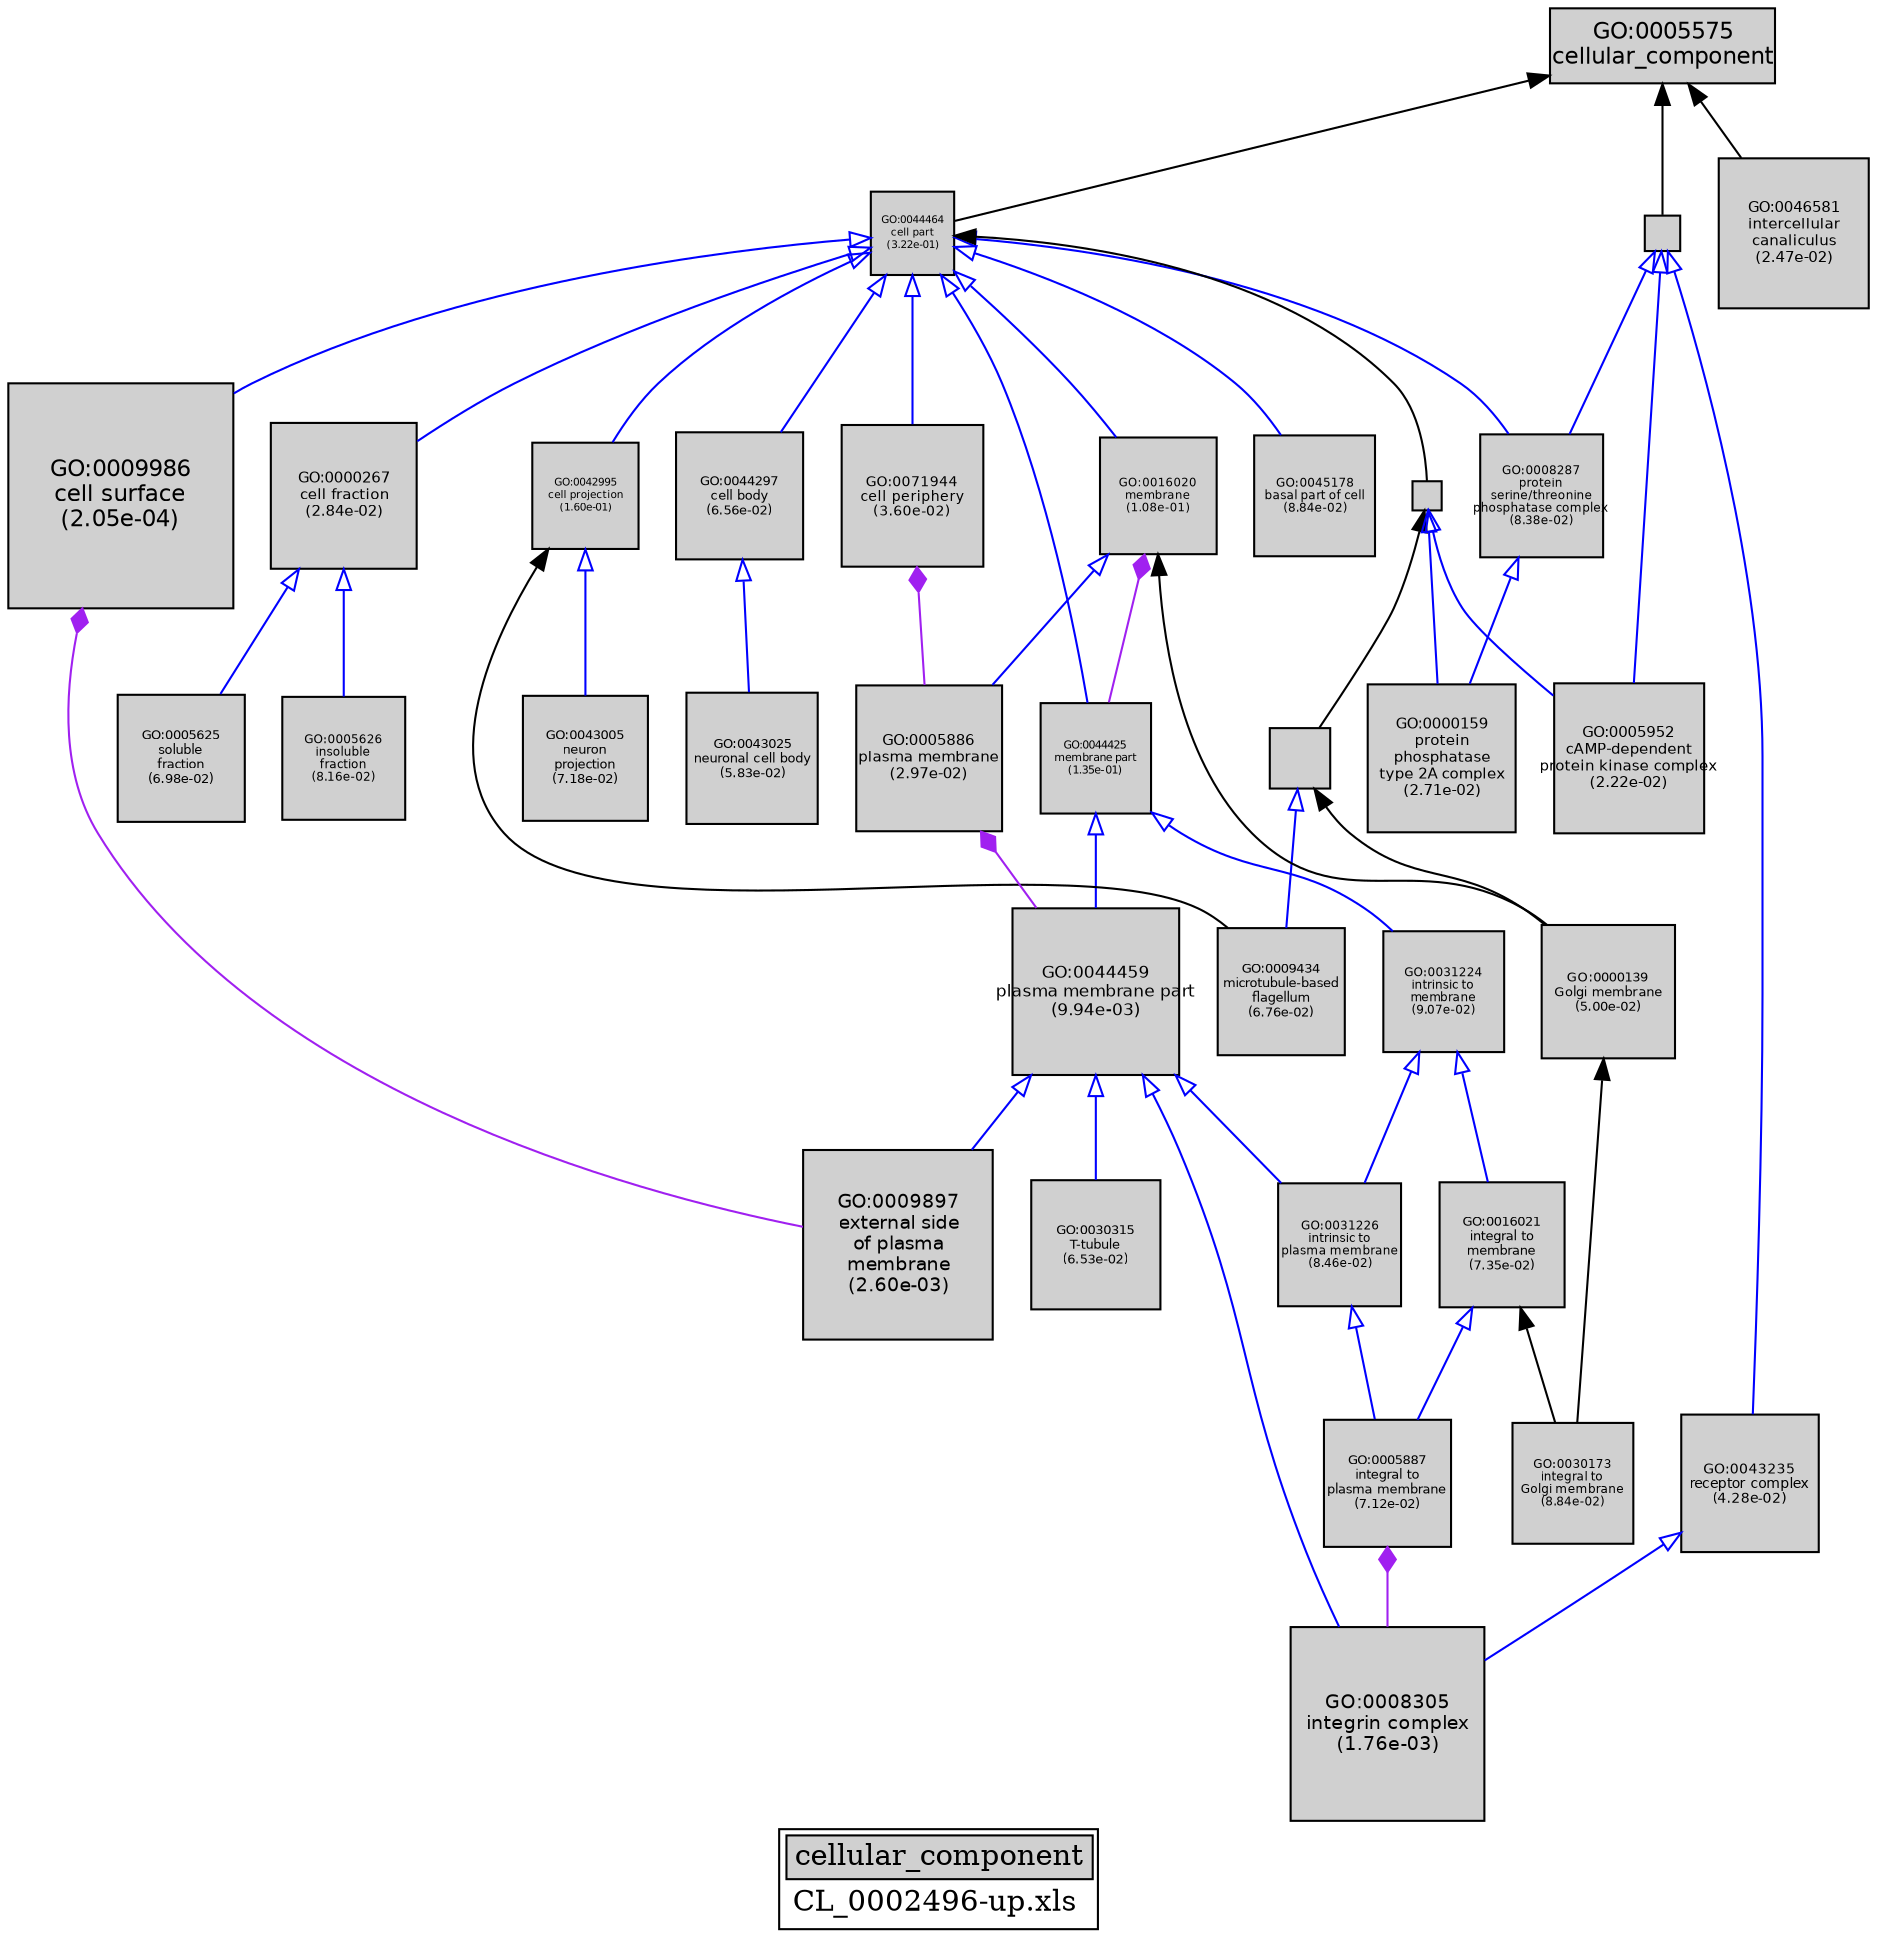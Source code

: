 digraph "cellular_component" {
graph [ bgcolor = "#FFFFFF", label = <<TABLE COLOR="black" BGCOLOR="white"><TR><TD COLSPAN="2" BGCOLOR="#D0D0D0"><FONT COLOR="black">cellular_component</FONT></TD></TR><TR><TD BORDER="0">CL_0002496-up.xls</TD></TR></TABLE>> ];
node [ fontname = "Helvetica" ];

subgraph "nodes" {

node [ style = "filled", fixedsize = "true", width = 1, shape = "box", fontsize = 9, fillcolor = "#D0D0D0", fontcolor = "black", color = "black" ];

"GO:0008305" [ URL = "#GO:0008305", label = <<TABLE BORDER="0"><TR><TD>GO:0008305<BR/>integrin complex<BR/>(1.76e-03)</TD></TR></TABLE>>, width = 1.29744850378, shape = "box", fontsize = 9.34162922725, height = 1.29744850378 ];
"GO:0016021" [ URL = "#GO:0016021", label = <<TABLE BORDER="0"><TR><TD>GO:0016021<BR/>integral to<BR/>membrane<BR/>(7.35e-02)</TD></TR></TABLE>>, width = 0.835813912682, shape = "box", fontsize = 6.01786017131, height = 0.835813912682 ];
"GO:0044297" [ URL = "#GO:0044297", label = <<TABLE BORDER="0"><TR><TD>GO:0044297<BR/>cell body<BR/>(6.56e-02)</TD></TR></TABLE>>, width = 0.853515951842, shape = "box", fontsize = 6.14531485326, height = 0.853515951842 ];
"GO:0044459" [ URL = "#GO:0044459", label = <<TABLE BORDER="0"><TR><TD>GO:0044459<BR/>plasma membrane part<BR/>(9.94e-03)</TD></TR></TABLE>>, width = 1.10733378063, shape = "box", fontsize = 7.97280322054, height = 1.10733378063 ];
"GO:0031226" [ URL = "#GO:0031226", label = <<TABLE BORDER="0"><TR><TD>GO:0031226<BR/>intrinsic to<BR/>plasma membrane<BR/>(8.46e-02)</TD></TR></TABLE>>, width = 0.813353247157, shape = "box", fontsize = 5.85614337953, height = 0.813353247157 ];
"GO:0044464" [ URL = "#GO:0044464", label = <<TABLE BORDER="0"><TR><TD>GO:0044464<BR/>cell part<BR/>(3.22e-01)</TD></TR></TABLE>>, width = 0.556106040487, shape = "box", fontsize = 5.0, height = 0.556106040487 ];
"GO:0005625" [ URL = "#GO:0005625", label = <<TABLE BORDER="0"><TR><TD>GO:0005625<BR/>soluble<BR/>fraction<BR/>(6.98e-02)</TD></TR></TABLE>>, width = 0.843762580031, shape = "box", fontsize = 6.07509057622, height = 0.843762580031 ];
"GO:0044425" [ URL = "#GO:0044425", label = <<TABLE BORDER="0"><TR><TD>GO:0044425<BR/>membrane part<BR/>(1.35e-01)</TD></TR></TABLE>>, width = 0.734137510593, shape = "box", fontsize = 5.28579007627, height = 0.734137510593 ];
"GO:0008287" [ URL = "#GO:0008287", label = <<TABLE BORDER="0"><TR><TD>GO:0008287<BR/>protein<BR/>serine/threonine<BR/>phosphatase complex<BR/>(8.38e-02)</TD></TR></TABLE>>, width = 0.814790543069, shape = "box", fontsize = 5.86649191009, height = 0.814790543069 ];
"GO:0005626" [ URL = "#GO:0005626", label = <<TABLE BORDER="0"><TR><TD>GO:0005626<BR/>insoluble<BR/>fraction<BR/>(8.16e-02)</TD></TR></TABLE>>, width = 0.819067677975, shape = "box", fontsize = 5.89728728142, height = 0.819067677975 ];
"GO:0046581" [ URL = "#GO:0046581", label = <<TABLE BORDER="0"><TR><TD>GO:0046581<BR/>intercellular<BR/>canaliculus<BR/>(2.47e-02)</TD></TR></TABLE>>, width = 0.993140041371, shape = "box", fontsize = 7.15060829787, height = 0.993140041371 ];
"GO:0042995" [ URL = "#GO:0042995", label = <<TABLE BORDER="0"><TR><TD>GO:0042995<BR/>cell projection<BR/>(1.60e-01)</TD></TR></TABLE>>, width = 0.702218609583, shape = "box", fontsize = 5.055973989, height = 0.702218609583 ];
"GO:0044424" [ URL = "#GO:0044424", label = "", width = 0.193126156491, shape = "box", height = 0.193126156491 ];
"GO:0043231" [ URL = "#GO:0043231", label = "", width = 0.396930782559, shape = "box", height = 0.396930782559 ];
"GO:0009986" [ URL = "#GO:0009986", label = <<TABLE BORDER="0"><TR><TD>GO:0009986<BR/>cell surface<BR/>(2.05e-04)</TD></TR></TABLE>>, width = 1.5, shape = "box", fontsize = 10.8, height = 1.5 ];
"GO:0005887" [ URL = "#GO:0005887", label = <<TABLE BORDER="0"><TR><TD>GO:0005887<BR/>integral to<BR/>plasma membrane<BR/>(7.12e-02)</TD></TR></TABLE>>, width = 0.840787000198, shape = "box", fontsize = 6.05366640143, height = 0.840787000198 ];
"GO:0000139" [ URL = "#GO:0000139", label = <<TABLE BORDER="0"><TR><TD>GO:0000139<BR/>Golgi membrane<BR/>(5.00e-02)</TD></TR></TABLE>>, width = 0.894345715336, shape = "box", fontsize = 6.43928915042, height = 0.894345715336 ];
"GO:0030315" [ URL = "#GO:0030315", label = <<TABLE BORDER="0"><TR><TD>GO:0030315<BR/>T-tubule<BR/>(6.53e-02)</TD></TR></TABLE>>, width = 0.854275980226, shape = "box", fontsize = 6.15078705762, height = 0.854275980226 ];
"GO:0043005" [ URL = "#GO:0043005", label = <<TABLE BORDER="0"><TR><TD>GO:0043005<BR/>neuron<BR/>projection<BR/>(7.18e-02)</TD></TR></TABLE>>, width = 0.83934629291, shape = "box", fontsize = 6.04329330895, height = 0.83934629291 ];
"GO:0000159" [ URL = "#GO:0000159", label = <<TABLE BORDER="0"><TR><TD>GO:0000159<BR/>protein<BR/>phosphatase<BR/>type 2A complex<BR/>(2.71e-02)</TD></TR></TABLE>>, width = 0.980566023421, shape = "box", fontsize = 7.06007536863, height = 0.980566023421 ];
"GO:0005886" [ URL = "#GO:0005886", label = <<TABLE BORDER="0"><TR><TD>GO:0005886<BR/>plasma membrane<BR/>(2.97e-02)</TD></TR></TABLE>>, width = 0.96804734653, shape = "box", fontsize = 6.96994089502, height = 0.96804734653 ];
"GO:0071944" [ URL = "#GO:0071944", label = <<TABLE BORDER="0"><TR><TD>GO:0071944<BR/>cell periphery<BR/>(3.60e-02)</TD></TR></TABLE>>, width = 0.941717552075, shape = "box", fontsize = 6.78036637494, height = 0.941717552075 ];
"GO:0030173" [ URL = "#GO:0030173", label = <<TABLE BORDER="0"><TR><TD>GO:0030173<BR/>integral to<BR/>Golgi membrane<BR/>(8.84e-02)</TD></TR></TABLE>>, width = 0.806139814444, shape = "box", fontsize = 5.80420666399, height = 0.806139814444 ];
"GO:0045178" [ URL = "#GO:0045178", label = <<TABLE BORDER="0"><TR><TD>GO:0045178<BR/>basal part of cell<BR/>(8.84e-02)</TD></TR></TABLE>>, width = 0.806139814444, shape = "box", fontsize = 5.80420666399, height = 0.806139814444 ];
"GO:0005952" [ URL = "#GO:0005952", label = <<TABLE BORDER="0"><TR><TD>GO:0005952<BR/>cAMP-dependent<BR/>protein kinase complex<BR/>(2.22e-02)</TD></TR></TABLE>>, width = 1.00687394618, shape = "box", fontsize = 7.24949241252, height = 1.00687394618 ];
"GO:0009434" [ URL = "#GO:0009434", label = <<TABLE BORDER="0"><TR><TD>GO:0009434<BR/>microtubule-based<BR/>flagellum<BR/>(6.76e-02)</TD></TR></TABLE>>, width = 0.848830787917, shape = "box", fontsize = 6.111581673, height = 0.848830787917 ];
"GO:0043234" [ URL = "#GO:0043234", label = "", width = 0.230400057426, shape = "box", height = 0.230400057426 ];
"GO:0016020" [ URL = "#GO:0016020", label = <<TABLE BORDER="0"><TR><TD>GO:0016020<BR/>membrane<BR/>(1.08e-01)</TD></TR></TABLE>>, width = 0.773322019225, shape = "box", fontsize = 5.56791853842, height = 0.773322019225 ];
"GO:0005575" [ URL = "#GO:0005575", label = <<TABLE BORDER="0"><TR><TD>GO:0005575<BR/>cellular_component</TD></TR></TABLE>>, width = 1.5, shape = "box", fontsize = 10.8 ];
"GO:0000267" [ URL = "#GO:0000267", label = <<TABLE BORDER="0"><TR><TD>GO:0000267<BR/>cell fraction<BR/>(2.84e-02)</TD></TR></TABLE>>, width = 0.974111461047, shape = "box", fontsize = 7.01360251954, height = 0.974111461047 ];
"GO:0043235" [ URL = "#GO:0043235", label = <<TABLE BORDER="0"><TR><TD>GO:0043235<BR/>receptor complex<BR/>(4.28e-02)</TD></TR></TABLE>>, width = 0.917071834433, shape = "box", fontsize = 6.60291720792, height = 0.917071834433 ];
"GO:0043025" [ URL = "#GO:0043025", label = <<TABLE BORDER="0"><TR><TD>GO:0043025<BR/>neuronal cell body<BR/>(5.83e-02)</TD></TR></TABLE>>, width = 0.871630209359, shape = "box", fontsize = 6.27573750739, height = 0.871630209359 ];
"GO:0009897" [ URL = "#GO:0009897", label = <<TABLE BORDER="0"><TR><TD>GO:0009897<BR/>external side<BR/>of plasma<BR/>membrane<BR/>(2.60e-03)</TD></TR></TABLE>>, width = 1.2571061607, shape = "box", fontsize = 9.05116435707, height = 1.2571061607 ];
"GO:0031224" [ URL = "#GO:0031224", label = <<TABLE BORDER="0"><TR><TD>GO:0031224<BR/>intrinsic to<BR/>membrane<BR/>(9.07e-02)</TD></TR></TABLE>>, width = 0.801856899983, shape = "box", fontsize = 5.77336967988, height = 0.801856899983 ];
}
subgraph "edges" {


edge [ dir = "back", weight = 1 ];
subgraph "regulates" {


edge [ color = "cyan", arrowtail = "none" ];
subgraph "positive" {


edge [ color = "green", arrowtail = "vee" ];
}
subgraph "negative" {


edge [ color = "red", arrowtail = "tee" ];
}
}
subgraph "part_of" {


edge [ color = "purple", arrowtail = "diamond", weight = 2.5 ];
"GO:0016020" -> "GO:0044425";
"GO:0009986" -> "GO:0009897";
"GO:0071944" -> "GO:0005886";
"GO:0005886" -> "GO:0044459";
"GO:0005887" -> "GO:0008305";
}
subgraph "is_a" {


edge [ color = "blue", arrowtail = "empty", weight = 5.0 ];
"GO:0044464" -> "GO:0008287";
"GO:0016020" -> "GO:0005886";
"GO:0044464" -> "GO:0042995";
"GO:0044464" -> "GO:0000267";
"GO:0044459" -> "GO:0031226";
"GO:0044424" -> "GO:0005952";
"GO:0044464" -> "GO:0071944";
"GO:0031224" -> "GO:0031226";
"GO:0044459" -> "GO:0030315";
"GO:0044459" -> "GO:0009897";
"GO:0043231" -> "GO:0009434";
"GO:0008287" -> "GO:0000159";
"GO:0044425" -> "GO:0031224";
"GO:0044424" -> "GO:0000159";
"GO:0043234" -> "GO:0043235";
"GO:0044464" -> "GO:0009986";
"GO:0044425" -> "GO:0044459";
"GO:0000267" -> "GO:0005626";
"GO:0044464" -> "GO:0044297";
"GO:0031224" -> "GO:0016021";
"GO:0000267" -> "GO:0005625";
"GO:0016021" -> "GO:0005887";
"GO:0044297" -> "GO:0043025";
"GO:0043235" -> "GO:0008305";
"GO:0042995" -> "GO:0043005";
"GO:0031226" -> "GO:0005887";
"GO:0043234" -> "GO:0008287";
"GO:0044464" -> "GO:0016020";
"GO:0044459" -> "GO:0008305";
"GO:0044464" -> "GO:0045178";
"GO:0044464" -> "GO:0044425";
"GO:0043234" -> "GO:0005952";
}
"GO:0000139" -> "GO:0030173";
"GO:0043231" -> "GO:0000139";
"GO:0005575" -> "GO:0043234";
"GO:0042995" -> "GO:0009434";
"GO:0044424" -> "GO:0043231";
"GO:0016021" -> "GO:0030173";
"GO:0005575" -> "GO:0046581";
"GO:0005575" -> "GO:0044464";
"GO:0044464" -> "GO:0044424";
"GO:0016020" -> "GO:0000139";
}
}

